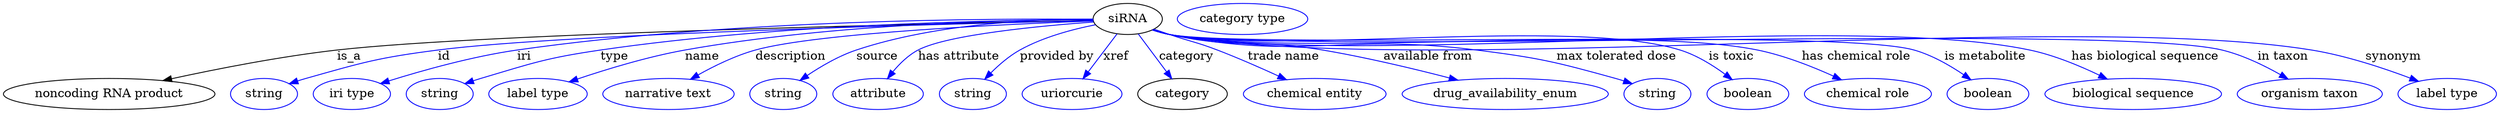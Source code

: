 digraph {
	graph [bb="0,0,2860.1,123"];
	node [label="\N"];
	siRNA	[height=0.5,
		label=siRNA,
		pos="1291.5,105",
		width=1.1013];
	"noncoding RNA product"	[height=0.5,
		pos="121.54,18",
		width=3.3761];
	siRNA -> "noncoding RNA product"	[label=is_a,
		lp="399.54,61.5",
		pos="e,183.82,33.505 1252,103.26 1100.6,100.28 557.2,88.462 385.54,69 320.11,61.582 246.58,47.144 193.76,35.681"];
	id	[color=blue,
		height=0.5,
		label=string,
		pos="299.54,18",
		width=1.0652];
	siRNA -> id	[color=blue,
		label=id,
		lp="511.54,61.5",
		pos="e,328.53,29.966 1251.6,104.51 1135.7,105.5 789.14,105 504.54,69 433.8,60.053 416.19,55.278 347.54,36 344.43,35.128 341.24,34.158 \
338.04,33.138",
		style=solid];
	iri	[color=blue,
		height=0.5,
		label="iri type",
		pos="400.54,18",
		width=1.2277];
	siRNA -> iri	[color=blue,
		label=iri,
		lp="598.54,61.5",
		pos="e,433.36,30.073 1251.8,104.62 1144.4,105.74 840.17,105.19 590.54,69 538.95,61.52 481.23,45.149 443.1,33.17",
		style=solid];
	type	[color=blue,
		height=0.5,
		label=string,
		pos="501.54,18",
		width=1.0652];
	siRNA -> type	[color=blue,
		label=type,
		lp="702.54,61.5",
		pos="e,530.45,30.034 1251.7,104.12 1154.5,103.9 897.84,100.13 686.54,69 624.15,59.81 608.95,54.087 548.54,36 545.77,35.172 542.93,34.272 \
540.08,33.332",
		style=solid];
	name	[color=blue,
		height=0.5,
		label="label type",
		pos="614.54,18",
		width=1.5707];
	siRNA -> name	[color=blue,
		label=name,
		lp="803.54,61.5",
		pos="e,650.25,32.054 1251.7,104.2 1165.5,104 955.81,100.03 783.54,69 740.78,61.298 693.47,46.759 659.8,35.336",
		style=solid];
	description	[color=blue,
		height=0.5,
		label="narrative text",
		pos="764.54,18",
		width=2.0943];
	siRNA -> description	[color=blue,
		label=description,
		lp="904.04,61.5",
		pos="e,789.48,35.019 1252.1,102.71 1160.6,99.407 936.02,89.421 863.54,69 840.6,62.538 816.71,50.64 798.14,40.071",
		style=solid];
	source	[color=blue,
		height=0.5,
		label=string,
		pos="896.54,18",
		width=1.0652];
	siRNA -> source	[color=blue,
		label=source,
		lp="1003.5,61.5",
		pos="e,915.48,33.684 1251.7,104.9 1191.2,105.1 1073.4,100.82 979.54,69 959.7,62.271 939.51,50.254 924.02,39.687",
		style=solid];
	"has attribute"	[color=blue,
		height=0.5,
		label=attribute,
		pos="1004.5,18",
		width=1.4443];
	siRNA -> "has attribute"	[color=blue,
		label="has attribute",
		lp="1096.5,61.5",
		pos="e,1015,35.748 1252.6,101.59 1193.3,97.381 1083.9,87.358 1049.5,69 1038.4,63.04 1028.6,53.176 1021.1,43.778",
		style=solid];
	"provided by"	[color=blue,
		height=0.5,
		label=string,
		pos="1112.5,18",
		width=1.0652];
	siRNA -> "provided by"	[color=blue,
		label="provided by",
		lp="1209,61.5",
		pos="e,1126.1,35.116 1254.5,98.387 1228.6,93.361 1194,84.347 1166.5,69 1154.2,62.11 1142.5,51.856 1133.1,42.424",
		style=solid];
	xref	[color=blue,
		height=0.5,
		label=uriorcurie,
		pos="1226.5,18",
		width=1.5887];
	siRNA -> xref	[color=blue,
		label=xref,
		lp="1278,61.5",
		pos="e,1239.3,35.629 1279,87.611 1269.5,75.226 1256.4,58.012 1245.6,43.925",
		style=solid];
	category	[height=0.5,
		pos="1353.5,18",
		width=1.4263];
	siRNA -> category	[color=blue,
		label=category,
		lp="1358,61.5",
		pos="e,1341.4,35.629 1303.5,87.611 1312.5,75.226 1325.1,58.012 1335.4,43.925",
		style=solid];
	"trade name"	[color=blue,
		height=0.5,
		label="chemical entity",
		pos="1504.5,18",
		width=2.2748];
	siRNA -> "trade name"	[color=blue,
		label="trade name",
		lp="1468.5,61.5",
		pos="e,1471.9,34.764 1321.7,93.213 1327.6,91.132 1333.8,88.983 1339.5,87 1363.5,78.777 1370,78.207 1393.5,69 1416.8,59.928 1442.1,48.603 \
1462.8,39.026",
		style=solid];
	"available from"	[color=blue,
		height=0.5,
		label=drug_availability_enum,
		pos="1722.5,18",
		width=3.2858];
	siRNA -> "available from"	[color=blue,
		label="available from",
		lp="1635,61.5",
		pos="e,1668.4,34.034 1320.4,92.534 1326.6,90.411 1333.2,88.419 1339.5,87 1415.4,69.902 1436.9,82.073 1513.5,69 1562.6,60.625 1617.4,47.389 \
1658.5,36.638",
		style=solid];
	"max tolerated dose"	[color=blue,
		height=0.5,
		label=string,
		pos="1897.5,18",
		width=1.0652];
	siRNA -> "max tolerated dose"	[color=blue,
		label="max tolerated dose",
		lp="1848.5,61.5",
		pos="e,1868.6,29.979 1320.1,92.37 1326.4,90.23 1333.1,88.273 1339.5,87 1492.8,56.609 1535.6,88.93 1690.5,69 1762.1,59.791 1780,55.425 \
1849.5,36 1852.6,35.132 1855.8,34.165 1859,33.146",
		style=solid];
	"is toxic"	[color=blue,
		height=0.5,
		label=boolean,
		pos="2000.5,18",
		width=1.2999];
	siRNA -> "is toxic"	[color=blue,
		label="is toxic",
		lp="1980.5,61.5",
		pos="e,1982.2,34.669 1319.8,92.358 1326.2,90.19 1333,88.224 1339.5,87 1466.7,63.116 1797.8,106.94 1921.5,69 1940.6,63.152 1959.6,51.397 \
1974.1,40.754",
		style=solid];
	"has chemical role"	[color=blue,
		height=0.5,
		label="chemical role",
		pos="2138.5,18",
		width=2.022];
	siRNA -> "has chemical role"	[color=blue,
		label="has chemical role",
		lp="2124,61.5",
		pos="e,2107.9,34.45 1319.8,92.338 1326.2,90.171 1333,88.211 1339.5,87 1486.2,59.767 1864.3,98.577 2010.5,69 2041.1,62.819 2073.8,49.923 \
2098.5,38.777",
		style=solid];
	"is metabolite"	[color=blue,
		height=0.5,
		label=boolean,
		pos="2276.5,18",
		width=1.2999];
	siRNA -> "is metabolite"	[color=blue,
		label="is metabolite",
		lp="2272.5,61.5",
		pos="e,2256.7,34.497 1319.8,92.31 1326.2,90.145 1333,88.192 1339.5,87 1432.6,69.997 2099.5,94.581 2190.5,69 2211.3,63.167 2232.3,51.127 \
2248.3,40.324",
		style=solid];
	"has biological sequence"	[color=blue,
		height=0.5,
		label="biological sequence",
		pos="2442.5,18",
		width=2.8164];
	siRNA -> "has biological sequence"	[color=blue,
		label="has biological sequence",
		lp="2456,61.5",
		pos="e,2412.8,35.264 1319.8,92.296 1326.2,90.132 1333,88.183 1339.5,87 1554.7,47.988 2109.6,114.17 2323.5,69 2351.5,63.102 2381.1,50.685 \
2403.8,39.701",
		style=solid];
	"in taxon"	[color=blue,
		height=0.5,
		label="organism taxon",
		pos="2645.5,18",
		width=2.3109];
	siRNA -> "in taxon"	[color=blue,
		label="in taxon",
		lp="2614.5,61.5",
		pos="e,2620.6,35.287 1319.8,92.28 1326.2,90.116 1333,88.172 1339.5,87 1471.3,63.336 2414.4,100.48 2544.5,69 2568.2,63.268 2592.8,51.27 \
2611.8,40.464",
		style=solid];
	synonym	[color=blue,
		height=0.5,
		label="label type",
		pos="2803.5,18",
		width=1.5707];
	siRNA -> synonym	[color=blue,
		label=synonym,
		lp="2741.5,61.5",
		pos="e,2770.5,32.77 1319.8,92.274 1326.2,90.111 1333,88.168 1339.5,87 1625.7,35.795 2360.6,115.88 2647.5,69 2686.9,62.565 2730,48.163 \
2760.9,36.461",
		style=solid];
	"named thing_category"	[color=blue,
		height=0.5,
		label="category type",
		pos="1423.5,105",
		width=2.0762];
}
